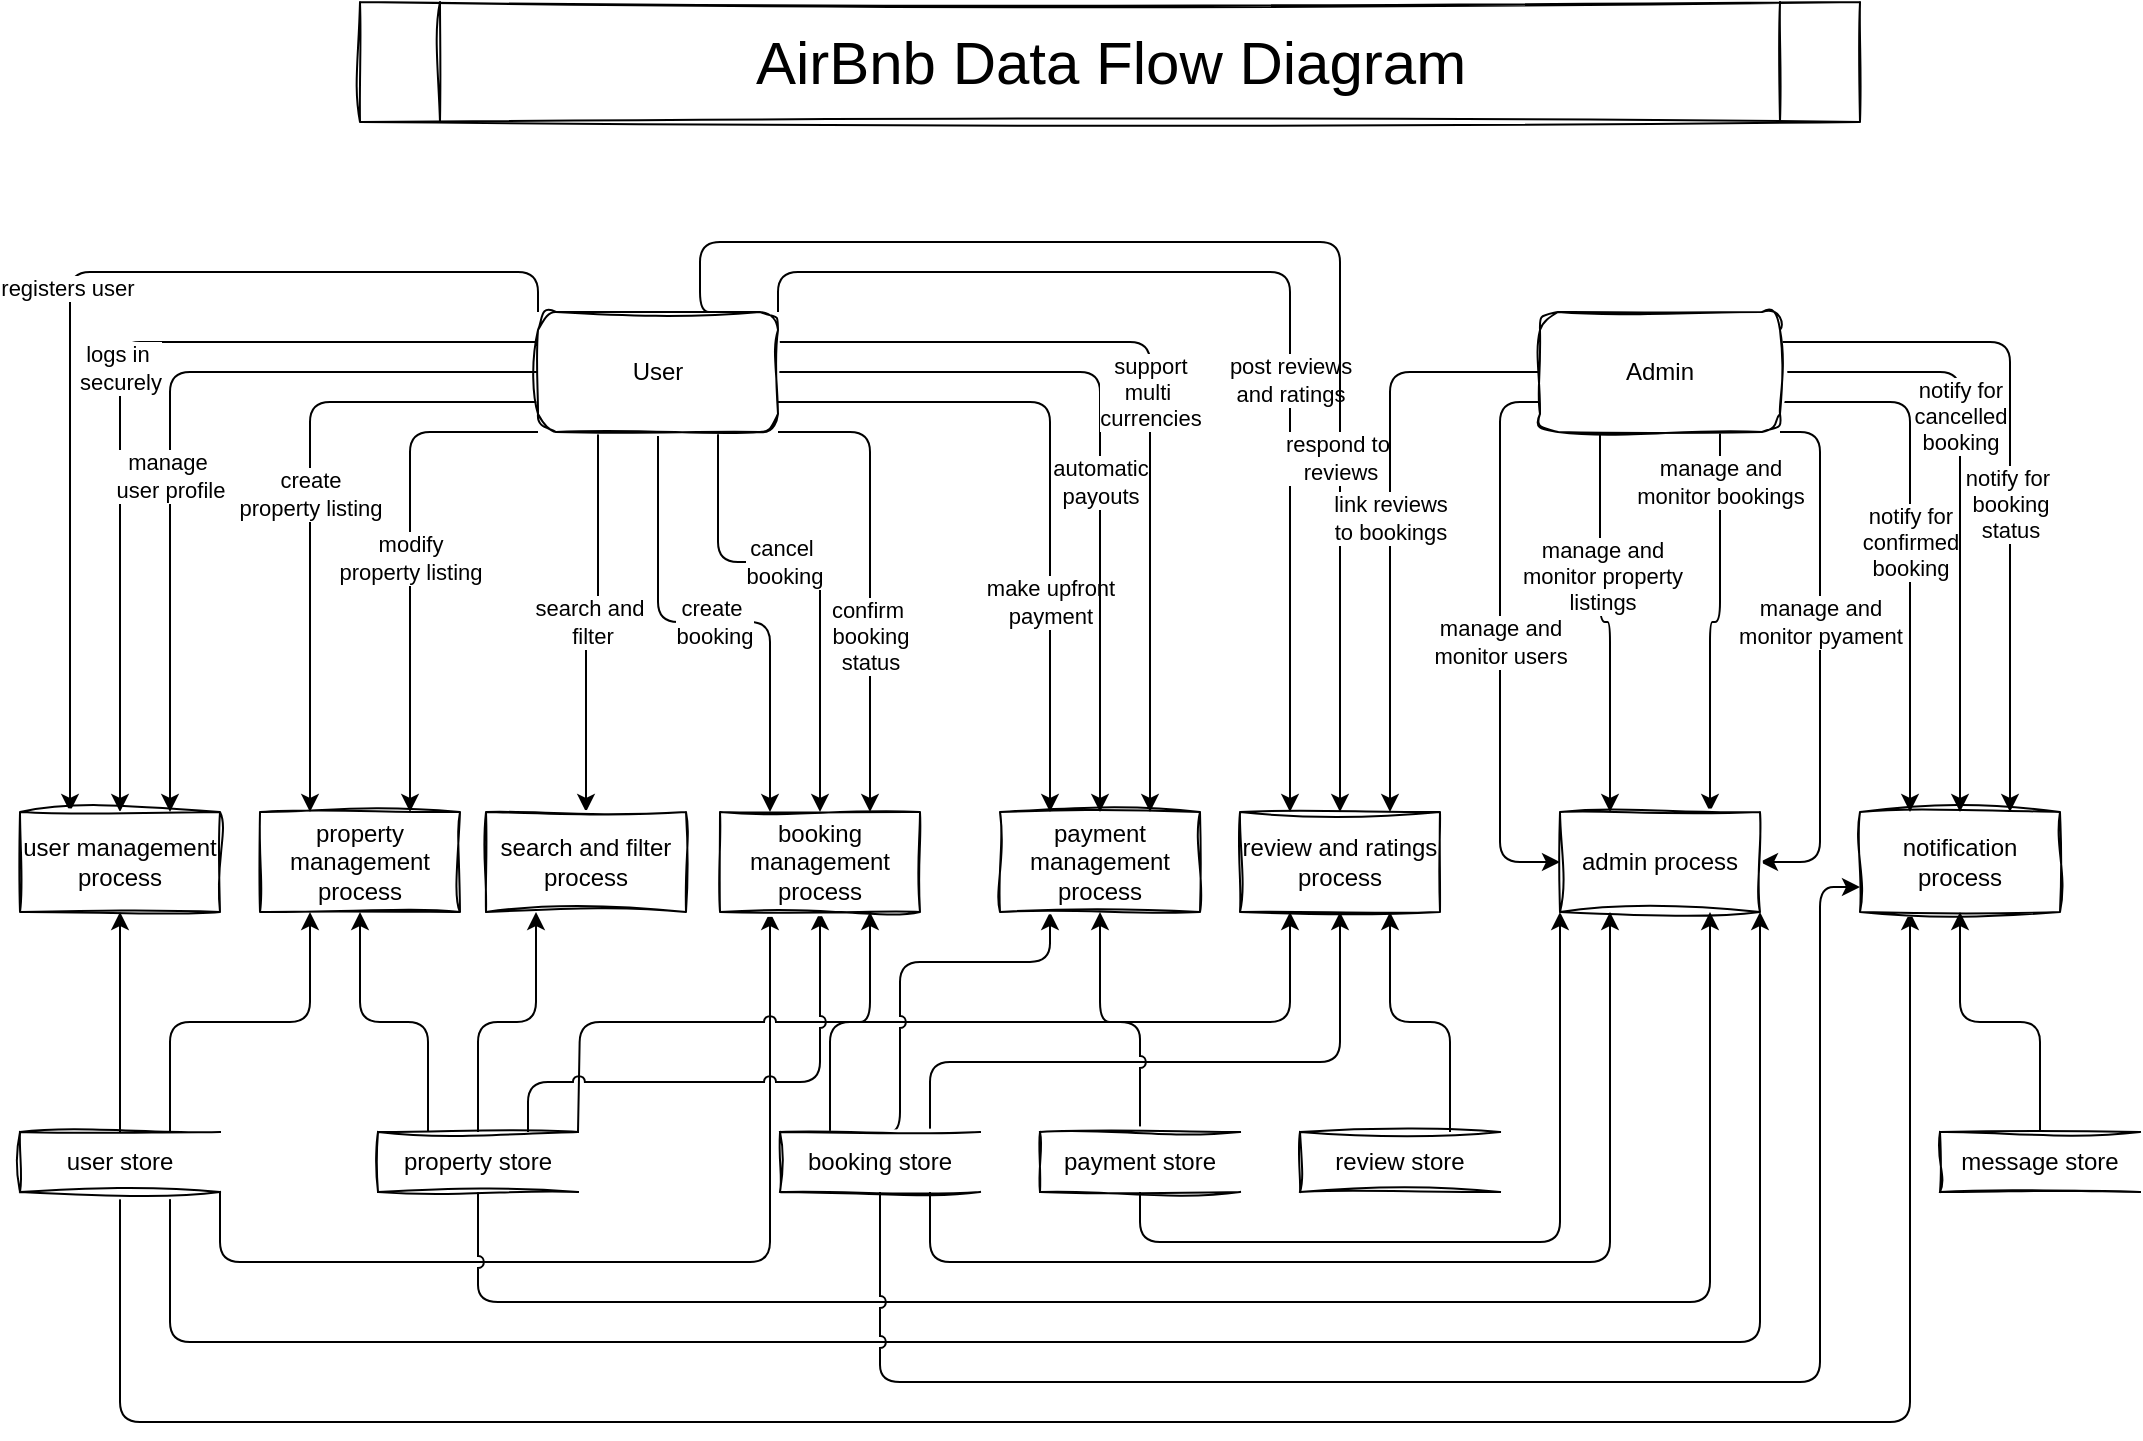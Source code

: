 <mxfile version="26.2.2">
  <diagram name="Page-1" id="52a04d89-c75d-2922-d76d-85b35f80e030">
    <mxGraphModel dx="1275" dy="874" grid="1" gridSize="10" guides="1" tooltips="1" connect="1" arrows="1" fold="1" page="1" pageScale="1" pageWidth="1100" pageHeight="850" background="none" math="0" shadow="0">
      <root>
        <mxCell id="0" />
        <mxCell id="1" parent="0" />
        <mxCell id="qUcSNbE8Fe3txcthPlGP-5" value="registers user&amp;nbsp;" style="edgeStyle=orthogonalEdgeStyle;rounded=1;orthogonalLoop=1;jettySize=auto;html=1;entryX=0.25;entryY=0;entryDx=0;entryDy=0;exitX=0;exitY=0;exitDx=0;exitDy=0;curved=0;" edge="1" parent="1" source="qUcSNbE8Fe3txcthPlGP-19" target="qUcSNbE8Fe3txcthPlGP-4">
          <mxGeometry relative="1" as="geometry">
            <mxPoint x="-55" y="405" as="sourcePoint" />
          </mxGeometry>
        </mxCell>
        <mxCell id="qUcSNbE8Fe3txcthPlGP-6" value="logs in&amp;nbsp;&lt;div&gt;securely&lt;/div&gt;" style="edgeStyle=orthogonalEdgeStyle;rounded=1;orthogonalLoop=1;jettySize=auto;html=1;entryX=0.5;entryY=0;entryDx=0;entryDy=0;exitX=0;exitY=0.25;exitDx=0;exitDy=0;curved=0;" edge="1" parent="1" source="qUcSNbE8Fe3txcthPlGP-19" target="qUcSNbE8Fe3txcthPlGP-4">
          <mxGeometry relative="1" as="geometry">
            <mxPoint x="-5" y="405" as="sourcePoint" />
            <mxPoint as="offset" />
          </mxGeometry>
        </mxCell>
        <mxCell id="qUcSNbE8Fe3txcthPlGP-8" value="manage&amp;nbsp;&lt;div&gt;user profile&lt;/div&gt;" style="edgeStyle=orthogonalEdgeStyle;rounded=1;orthogonalLoop=1;jettySize=auto;html=1;exitX=0;exitY=0.5;exitDx=0;exitDy=0;entryX=0.75;entryY=0;entryDx=0;entryDy=0;curved=0;" edge="1" parent="1" source="qUcSNbE8Fe3txcthPlGP-19" target="qUcSNbE8Fe3txcthPlGP-4">
          <mxGeometry x="0.165" relative="1" as="geometry">
            <mxPoint x="170" y="260" as="sourcePoint" />
            <mxPoint as="offset" />
          </mxGeometry>
        </mxCell>
        <mxCell id="qUcSNbE8Fe3txcthPlGP-4" value="user management process" style="html=1;dashed=0;whiteSpace=wrap;sketch=1;curveFitting=1;jiggle=2;" vertex="1" parent="1">
          <mxGeometry x="20" y="445" width="100" height="50" as="geometry" />
        </mxCell>
        <mxCell id="qUcSNbE8Fe3txcthPlGP-12" value="create&lt;div&gt;property listing&lt;/div&gt;" style="edgeStyle=orthogonalEdgeStyle;rounded=1;orthogonalLoop=1;jettySize=auto;html=1;entryX=0.25;entryY=0;entryDx=0;entryDy=0;exitX=0;exitY=0.75;exitDx=0;exitDy=0;curved=0;" edge="1" parent="1" source="qUcSNbE8Fe3txcthPlGP-19" target="qUcSNbE8Fe3txcthPlGP-9">
          <mxGeometry relative="1" as="geometry" />
        </mxCell>
        <mxCell id="qUcSNbE8Fe3txcthPlGP-9" value="property management process" style="html=1;dashed=0;whiteSpace=wrap;sketch=1;curveFitting=1;jiggle=2;" vertex="1" parent="1">
          <mxGeometry x="140" y="445" width="100" height="50" as="geometry" />
        </mxCell>
        <mxCell id="qUcSNbE8Fe3txcthPlGP-15" style="edgeStyle=orthogonalEdgeStyle;rounded=1;orthogonalLoop=1;jettySize=auto;html=1;exitX=0.5;exitY=0;exitDx=0;exitDy=0;entryX=0.5;entryY=1;entryDx=0;entryDy=0;curved=0;jumpStyle=arc;" edge="1" parent="1" source="qUcSNbE8Fe3txcthPlGP-10" target="qUcSNbE8Fe3txcthPlGP-4">
          <mxGeometry relative="1" as="geometry" />
        </mxCell>
        <mxCell id="qUcSNbE8Fe3txcthPlGP-48" style="edgeStyle=orthogonalEdgeStyle;rounded=1;orthogonalLoop=1;jettySize=auto;html=1;entryX=1;entryY=1;entryDx=0;entryDy=0;jumpStyle=arc;curved=0;exitX=0.75;exitY=1;exitDx=0;exitDy=0;" edge="1" parent="1" source="qUcSNbE8Fe3txcthPlGP-10" target="qUcSNbE8Fe3txcthPlGP-47">
          <mxGeometry relative="1" as="geometry">
            <Array as="points">
              <mxPoint x="95" y="710" />
              <mxPoint x="890" y="710" />
            </Array>
          </mxGeometry>
        </mxCell>
        <mxCell id="qUcSNbE8Fe3txcthPlGP-64" style="edgeStyle=orthogonalEdgeStyle;rounded=1;orthogonalLoop=1;jettySize=auto;html=1;entryX=0.25;entryY=1;entryDx=0;entryDy=0;exitX=1;exitY=1;exitDx=0;exitDy=0;curved=0;jumpStyle=arc;" edge="1" parent="1" source="qUcSNbE8Fe3txcthPlGP-10" target="qUcSNbE8Fe3txcthPlGP-25">
          <mxGeometry relative="1" as="geometry">
            <Array as="points">
              <mxPoint x="120" y="670" />
              <mxPoint x="395" y="670" />
            </Array>
          </mxGeometry>
        </mxCell>
        <mxCell id="qUcSNbE8Fe3txcthPlGP-68" style="edgeStyle=orthogonalEdgeStyle;rounded=1;orthogonalLoop=1;jettySize=auto;html=1;entryX=0.25;entryY=1;entryDx=0;entryDy=0;exitX=0.75;exitY=0;exitDx=0;exitDy=0;curved=0;" edge="1" parent="1" source="qUcSNbE8Fe3txcthPlGP-10" target="qUcSNbE8Fe3txcthPlGP-9">
          <mxGeometry relative="1" as="geometry">
            <Array as="points">
              <mxPoint x="95" y="550" />
              <mxPoint x="165" y="550" />
            </Array>
          </mxGeometry>
        </mxCell>
        <mxCell id="qUcSNbE8Fe3txcthPlGP-70" style="edgeStyle=orthogonalEdgeStyle;rounded=1;orthogonalLoop=1;jettySize=auto;html=1;entryX=0.25;entryY=1;entryDx=0;entryDy=0;curved=0;jumpStyle=arc;" edge="1" parent="1" source="qUcSNbE8Fe3txcthPlGP-10" target="qUcSNbE8Fe3txcthPlGP-53">
          <mxGeometry relative="1" as="geometry">
            <Array as="points">
              <mxPoint x="70" y="750" />
              <mxPoint x="965" y="750" />
            </Array>
          </mxGeometry>
        </mxCell>
        <mxCell id="qUcSNbE8Fe3txcthPlGP-10" value="user store" style="html=1;dashed=0;whiteSpace=wrap;shape=partialRectangle;right=0;sketch=1;curveFitting=1;jiggle=2;" vertex="1" parent="1">
          <mxGeometry x="20" y="605" width="100" height="30" as="geometry" />
        </mxCell>
        <mxCell id="qUcSNbE8Fe3txcthPlGP-13" style="edgeStyle=orthogonalEdgeStyle;rounded=1;orthogonalLoop=1;jettySize=auto;html=1;entryX=0.5;entryY=1;entryDx=0;entryDy=0;exitX=0.25;exitY=0;exitDx=0;exitDy=0;curved=0;jumpStyle=arc;" edge="1" parent="1" source="qUcSNbE8Fe3txcthPlGP-11" target="qUcSNbE8Fe3txcthPlGP-9">
          <mxGeometry relative="1" as="geometry" />
        </mxCell>
        <mxCell id="qUcSNbE8Fe3txcthPlGP-24" style="edgeStyle=orthogonalEdgeStyle;rounded=1;orthogonalLoop=1;jettySize=auto;html=1;entryX=0.25;entryY=1;entryDx=0;entryDy=0;curved=0;jumpStyle=arc;" edge="1" parent="1" source="qUcSNbE8Fe3txcthPlGP-11" target="qUcSNbE8Fe3txcthPlGP-22">
          <mxGeometry relative="1" as="geometry" />
        </mxCell>
        <mxCell id="qUcSNbE8Fe3txcthPlGP-42" style="edgeStyle=orthogonalEdgeStyle;rounded=1;orthogonalLoop=1;jettySize=auto;html=1;entryX=0.25;entryY=1;entryDx=0;entryDy=0;exitX=1;exitY=0;exitDx=0;exitDy=0;curved=0;jumpStyle=arc;" edge="1" parent="1" source="qUcSNbE8Fe3txcthPlGP-11" target="qUcSNbE8Fe3txcthPlGP-38">
          <mxGeometry relative="1" as="geometry">
            <Array as="points">
              <mxPoint x="300" y="605" />
              <mxPoint x="300" y="550" />
              <mxPoint x="655" y="550" />
            </Array>
          </mxGeometry>
        </mxCell>
        <mxCell id="qUcSNbE8Fe3txcthPlGP-49" style="edgeStyle=orthogonalEdgeStyle;rounded=1;orthogonalLoop=1;jettySize=auto;html=1;entryX=0.75;entryY=1;entryDx=0;entryDy=0;curved=0;jumpStyle=arc;exitX=0.5;exitY=1;exitDx=0;exitDy=0;" edge="1" parent="1" source="qUcSNbE8Fe3txcthPlGP-11" target="qUcSNbE8Fe3txcthPlGP-47">
          <mxGeometry relative="1" as="geometry">
            <Array as="points">
              <mxPoint x="249" y="690" />
              <mxPoint x="865" y="690" />
            </Array>
          </mxGeometry>
        </mxCell>
        <mxCell id="qUcSNbE8Fe3txcthPlGP-65" style="edgeStyle=orthogonalEdgeStyle;rounded=1;orthogonalLoop=1;jettySize=auto;html=1;exitX=0.75;exitY=0;exitDx=0;exitDy=0;jumpStyle=arc;curved=0;" edge="1" parent="1" source="qUcSNbE8Fe3txcthPlGP-11" target="qUcSNbE8Fe3txcthPlGP-25">
          <mxGeometry relative="1" as="geometry">
            <Array as="points">
              <mxPoint x="274" y="580" />
              <mxPoint x="420" y="580" />
            </Array>
          </mxGeometry>
        </mxCell>
        <mxCell id="qUcSNbE8Fe3txcthPlGP-11" value="property store" style="html=1;dashed=0;whiteSpace=wrap;shape=partialRectangle;right=0;sketch=1;curveFitting=1;jiggle=2;" vertex="1" parent="1">
          <mxGeometry x="199" y="605" width="100" height="30" as="geometry" />
        </mxCell>
        <mxCell id="qUcSNbE8Fe3txcthPlGP-23" value="search and&amp;nbsp;&lt;div&gt;filter&lt;/div&gt;" style="edgeStyle=orthogonalEdgeStyle;rounded=1;orthogonalLoop=1;jettySize=auto;html=1;entryX=0.5;entryY=0;entryDx=0;entryDy=0;exitX=0.25;exitY=1;exitDx=0;exitDy=0;curved=0;" edge="1" parent="1" source="qUcSNbE8Fe3txcthPlGP-19" target="qUcSNbE8Fe3txcthPlGP-22">
          <mxGeometry relative="1" as="geometry" />
        </mxCell>
        <mxCell id="qUcSNbE8Fe3txcthPlGP-28" value="create&amp;nbsp;&lt;div&gt;booking&lt;/div&gt;" style="edgeStyle=orthogonalEdgeStyle;rounded=1;orthogonalLoop=1;jettySize=auto;html=1;entryX=0.25;entryY=0;entryDx=0;entryDy=0;exitX=0.5;exitY=1;exitDx=0;exitDy=0;curved=0;" edge="1" parent="1" source="qUcSNbE8Fe3txcthPlGP-19" target="qUcSNbE8Fe3txcthPlGP-25">
          <mxGeometry relative="1" as="geometry" />
        </mxCell>
        <mxCell id="qUcSNbE8Fe3txcthPlGP-29" value="cancel&amp;nbsp;&lt;div&gt;booking&lt;/div&gt;" style="edgeStyle=orthogonalEdgeStyle;rounded=1;orthogonalLoop=1;jettySize=auto;html=1;entryX=0.5;entryY=0;entryDx=0;entryDy=0;exitX=0.75;exitY=1;exitDx=0;exitDy=0;curved=0;" edge="1" parent="1" source="qUcSNbE8Fe3txcthPlGP-19" target="qUcSNbE8Fe3txcthPlGP-25">
          <mxGeometry x="-0.192" relative="1" as="geometry">
            <Array as="points">
              <mxPoint x="369" y="320" />
              <mxPoint x="420" y="320" />
            </Array>
            <mxPoint as="offset" />
          </mxGeometry>
        </mxCell>
        <mxCell id="qUcSNbE8Fe3txcthPlGP-30" value="confirm&amp;nbsp;&lt;div&gt;booking&lt;div&gt;status&lt;/div&gt;&lt;/div&gt;" style="edgeStyle=orthogonalEdgeStyle;rounded=1;orthogonalLoop=1;jettySize=auto;html=1;entryX=0.75;entryY=0;entryDx=0;entryDy=0;exitX=1;exitY=1;exitDx=0;exitDy=0;curved=0;" edge="1" parent="1" source="qUcSNbE8Fe3txcthPlGP-19" target="qUcSNbE8Fe3txcthPlGP-25">
          <mxGeometry x="0.255" relative="1" as="geometry">
            <Array as="points">
              <mxPoint x="445" y="255" />
            </Array>
            <mxPoint as="offset" />
          </mxGeometry>
        </mxCell>
        <mxCell id="qUcSNbE8Fe3txcthPlGP-35" value="make upfront&lt;div&gt;payment&lt;/div&gt;" style="edgeStyle=orthogonalEdgeStyle;rounded=1;orthogonalLoop=1;jettySize=auto;html=1;entryX=0.25;entryY=0;entryDx=0;entryDy=0;exitX=1;exitY=0.75;exitDx=0;exitDy=0;curved=0;" edge="1" parent="1" source="qUcSNbE8Fe3txcthPlGP-19" target="qUcSNbE8Fe3txcthPlGP-32">
          <mxGeometry x="0.382" relative="1" as="geometry">
            <mxPoint as="offset" />
          </mxGeometry>
        </mxCell>
        <mxCell id="qUcSNbE8Fe3txcthPlGP-36" value="automatic&lt;div&gt;payouts&lt;/div&gt;" style="edgeStyle=orthogonalEdgeStyle;rounded=1;orthogonalLoop=1;jettySize=auto;html=1;entryX=0.5;entryY=0;entryDx=0;entryDy=0;exitX=1;exitY=0.5;exitDx=0;exitDy=0;curved=0;" edge="1" parent="1" source="qUcSNbE8Fe3txcthPlGP-19" target="qUcSNbE8Fe3txcthPlGP-32">
          <mxGeometry x="0.132" relative="1" as="geometry">
            <mxPoint as="offset" />
          </mxGeometry>
        </mxCell>
        <mxCell id="qUcSNbE8Fe3txcthPlGP-37" value="support&lt;div&gt;multi&amp;nbsp;&lt;/div&gt;&lt;div&gt;currencies&lt;/div&gt;" style="edgeStyle=orthogonalEdgeStyle;rounded=1;orthogonalLoop=1;jettySize=auto;html=1;entryX=0.75;entryY=0;entryDx=0;entryDy=0;exitX=1;exitY=0.25;exitDx=0;exitDy=0;curved=0;" edge="1" parent="1" source="qUcSNbE8Fe3txcthPlGP-19" target="qUcSNbE8Fe3txcthPlGP-32">
          <mxGeometry relative="1" as="geometry" />
        </mxCell>
        <mxCell id="qUcSNbE8Fe3txcthPlGP-43" value="post reviews&lt;div&gt;and ratings&lt;/div&gt;" style="edgeStyle=orthogonalEdgeStyle;rounded=1;orthogonalLoop=1;jettySize=auto;html=1;entryX=0.25;entryY=0;entryDx=0;entryDy=0;exitX=1;exitY=0;exitDx=0;exitDy=0;curved=0;" edge="1" parent="1" source="qUcSNbE8Fe3txcthPlGP-19" target="qUcSNbE8Fe3txcthPlGP-38">
          <mxGeometry x="0.207" relative="1" as="geometry">
            <mxPoint as="offset" />
          </mxGeometry>
        </mxCell>
        <mxCell id="qUcSNbE8Fe3txcthPlGP-44" value="respond to&amp;nbsp;&lt;div&gt;reviews&lt;/div&gt;" style="edgeStyle=orthogonalEdgeStyle;rounded=1;orthogonalLoop=1;jettySize=auto;html=1;entryX=0.5;entryY=0;entryDx=0;entryDy=0;exitX=0.75;exitY=0;exitDx=0;exitDy=0;curved=0;" edge="1" parent="1" source="qUcSNbE8Fe3txcthPlGP-19" target="qUcSNbE8Fe3txcthPlGP-38">
          <mxGeometry x="0.453" relative="1" as="geometry">
            <Array as="points">
              <mxPoint x="360" y="160" />
              <mxPoint x="680" y="160" />
            </Array>
            <mxPoint as="offset" />
          </mxGeometry>
        </mxCell>
        <mxCell id="qUcSNbE8Fe3txcthPlGP-45" value="link reviews&lt;div&gt;to bookings&lt;/div&gt;" style="edgeStyle=orthogonalEdgeStyle;rounded=1;orthogonalLoop=1;jettySize=auto;html=1;entryX=0.75;entryY=0;entryDx=0;entryDy=0;exitX=0;exitY=0.5;exitDx=0;exitDy=0;curved=0;" edge="1" parent="1" source="qUcSNbE8Fe3txcthPlGP-31" target="qUcSNbE8Fe3txcthPlGP-38">
          <mxGeometry relative="1" as="geometry">
            <Array as="points">
              <mxPoint x="705" y="225" />
            </Array>
          </mxGeometry>
        </mxCell>
        <mxCell id="qUcSNbE8Fe3txcthPlGP-19" value="User" style="rounded=1;whiteSpace=wrap;html=1;sketch=1;curveFitting=1;jiggle=2;" vertex="1" parent="1">
          <mxGeometry x="279" y="195" width="120" height="60" as="geometry" />
        </mxCell>
        <mxCell id="qUcSNbE8Fe3txcthPlGP-21" value="modify&lt;div&gt;property listing&lt;/div&gt;" style="edgeStyle=orthogonalEdgeStyle;rounded=1;orthogonalLoop=1;jettySize=auto;html=1;entryX=0.75;entryY=0;entryDx=0;entryDy=0;exitX=0;exitY=1;exitDx=0;exitDy=0;curved=0;" edge="1" parent="1" source="qUcSNbE8Fe3txcthPlGP-19" target="qUcSNbE8Fe3txcthPlGP-9">
          <mxGeometry relative="1" as="geometry">
            <mxPoint x="210" y="285" as="sourcePoint" />
            <mxPoint x="185" y="455" as="targetPoint" />
            <Array as="points">
              <mxPoint x="215" y="255" />
            </Array>
          </mxGeometry>
        </mxCell>
        <mxCell id="qUcSNbE8Fe3txcthPlGP-22" value="search and filter process" style="html=1;dashed=0;whiteSpace=wrap;sketch=1;curveFitting=1;jiggle=2;" vertex="1" parent="1">
          <mxGeometry x="253" y="445" width="100" height="50" as="geometry" />
        </mxCell>
        <mxCell id="qUcSNbE8Fe3txcthPlGP-25" value="booking management process" style="html=1;dashed=0;whiteSpace=wrap;sketch=1;curveFitting=1;jiggle=2;" vertex="1" parent="1">
          <mxGeometry x="370" y="445" width="100" height="50" as="geometry" />
        </mxCell>
        <mxCell id="qUcSNbE8Fe3txcthPlGP-27" style="edgeStyle=orthogonalEdgeStyle;rounded=1;orthogonalLoop=1;jettySize=auto;html=1;entryX=0.75;entryY=1;entryDx=0;entryDy=0;jumpStyle=arc;curved=0;exitX=0.25;exitY=0;exitDx=0;exitDy=0;" edge="1" parent="1" source="qUcSNbE8Fe3txcthPlGP-26" target="qUcSNbE8Fe3txcthPlGP-25">
          <mxGeometry relative="1" as="geometry" />
        </mxCell>
        <mxCell id="qUcSNbE8Fe3txcthPlGP-41" style="edgeStyle=orthogonalEdgeStyle;rounded=1;orthogonalLoop=1;jettySize=auto;html=1;entryX=0.5;entryY=1;entryDx=0;entryDy=0;exitX=0.75;exitY=0;exitDx=0;exitDy=0;jumpStyle=arc;curved=0;" edge="1" parent="1" source="qUcSNbE8Fe3txcthPlGP-26" target="qUcSNbE8Fe3txcthPlGP-38">
          <mxGeometry relative="1" as="geometry">
            <Array as="points">
              <mxPoint x="475" y="570" />
              <mxPoint x="680" y="570" />
            </Array>
          </mxGeometry>
        </mxCell>
        <mxCell id="qUcSNbE8Fe3txcthPlGP-50" style="edgeStyle=orthogonalEdgeStyle;rounded=1;orthogonalLoop=1;jettySize=auto;html=1;entryX=0.25;entryY=1;entryDx=0;entryDy=0;exitX=0.75;exitY=1;exitDx=0;exitDy=0;curved=0;jumpStyle=arc;" edge="1" parent="1" source="qUcSNbE8Fe3txcthPlGP-26" target="qUcSNbE8Fe3txcthPlGP-47">
          <mxGeometry relative="1" as="geometry">
            <Array as="points">
              <mxPoint x="475" y="670" />
              <mxPoint x="815" y="670" />
            </Array>
          </mxGeometry>
        </mxCell>
        <mxCell id="qUcSNbE8Fe3txcthPlGP-57" style="edgeStyle=orthogonalEdgeStyle;rounded=1;orthogonalLoop=1;jettySize=auto;html=1;exitX=0.5;exitY=1;exitDx=0;exitDy=0;entryX=0;entryY=0.75;entryDx=0;entryDy=0;curved=0;jumpStyle=arc;" edge="1" parent="1" source="qUcSNbE8Fe3txcthPlGP-26" target="qUcSNbE8Fe3txcthPlGP-53">
          <mxGeometry relative="1" as="geometry">
            <Array as="points">
              <mxPoint x="450" y="730" />
              <mxPoint x="920" y="730" />
              <mxPoint x="920" y="483" />
            </Array>
          </mxGeometry>
        </mxCell>
        <mxCell id="qUcSNbE8Fe3txcthPlGP-67" style="edgeStyle=orthogonalEdgeStyle;rounded=1;orthogonalLoop=1;jettySize=auto;html=1;entryX=0.25;entryY=1;entryDx=0;entryDy=0;exitX=0.5;exitY=0;exitDx=0;exitDy=0;curved=0;jumpStyle=arc;" edge="1" parent="1" source="qUcSNbE8Fe3txcthPlGP-26" target="qUcSNbE8Fe3txcthPlGP-32">
          <mxGeometry relative="1" as="geometry">
            <Array as="points">
              <mxPoint x="460" y="605" />
              <mxPoint x="460" y="520" />
              <mxPoint x="535" y="520" />
            </Array>
          </mxGeometry>
        </mxCell>
        <mxCell id="qUcSNbE8Fe3txcthPlGP-26" value="booking store" style="html=1;dashed=0;whiteSpace=wrap;shape=partialRectangle;right=0;sketch=1;curveFitting=1;jiggle=2;" vertex="1" parent="1">
          <mxGeometry x="400" y="605" width="100" height="30" as="geometry" />
        </mxCell>
        <mxCell id="qUcSNbE8Fe3txcthPlGP-54" value="notify for&lt;div&gt;confirmed&lt;/div&gt;&lt;div&gt;booking&lt;/div&gt;" style="edgeStyle=orthogonalEdgeStyle;rounded=1;orthogonalLoop=1;jettySize=auto;html=1;entryX=0.25;entryY=0;entryDx=0;entryDy=0;exitX=1;exitY=0.75;exitDx=0;exitDy=0;curved=0;" edge="1" parent="1" source="qUcSNbE8Fe3txcthPlGP-31" target="qUcSNbE8Fe3txcthPlGP-53">
          <mxGeometry relative="1" as="geometry" />
        </mxCell>
        <mxCell id="qUcSNbE8Fe3txcthPlGP-55" value="notify for&lt;div&gt;cancelled&lt;/div&gt;&lt;div&gt;booking&lt;/div&gt;" style="edgeStyle=orthogonalEdgeStyle;rounded=1;orthogonalLoop=1;jettySize=auto;html=1;curved=0;" edge="1" parent="1" source="qUcSNbE8Fe3txcthPlGP-31" target="qUcSNbE8Fe3txcthPlGP-53">
          <mxGeometry x="-0.276" relative="1" as="geometry">
            <mxPoint as="offset" />
          </mxGeometry>
        </mxCell>
        <mxCell id="qUcSNbE8Fe3txcthPlGP-56" value="notify for&amp;nbsp;&lt;div&gt;booking&lt;/div&gt;&lt;div&gt;status&lt;/div&gt;" style="edgeStyle=orthogonalEdgeStyle;rounded=1;orthogonalLoop=1;jettySize=auto;html=1;entryX=0.75;entryY=0;entryDx=0;entryDy=0;exitX=1;exitY=0.25;exitDx=0;exitDy=0;curved=0;" edge="1" parent="1" source="qUcSNbE8Fe3txcthPlGP-31" target="qUcSNbE8Fe3txcthPlGP-53">
          <mxGeometry x="0.121" relative="1" as="geometry">
            <mxPoint as="offset" />
          </mxGeometry>
        </mxCell>
        <mxCell id="qUcSNbE8Fe3txcthPlGP-58" value="manage and&lt;div&gt;monitor users&lt;/div&gt;" style="edgeStyle=orthogonalEdgeStyle;rounded=1;orthogonalLoop=1;jettySize=auto;html=1;entryX=0;entryY=0.5;entryDx=0;entryDy=0;exitX=0;exitY=0.75;exitDx=0;exitDy=0;curved=0;" edge="1" parent="1" source="qUcSNbE8Fe3txcthPlGP-31" target="qUcSNbE8Fe3txcthPlGP-47">
          <mxGeometry relative="1" as="geometry" />
        </mxCell>
        <mxCell id="qUcSNbE8Fe3txcthPlGP-59" style="edgeStyle=orthogonalEdgeStyle;rounded=1;orthogonalLoop=1;jettySize=auto;html=1;entryX=0.25;entryY=0;entryDx=0;entryDy=0;exitX=0.25;exitY=1;exitDx=0;exitDy=0;curved=0;" edge="1" parent="1" source="qUcSNbE8Fe3txcthPlGP-31" target="qUcSNbE8Fe3txcthPlGP-47">
          <mxGeometry relative="1" as="geometry" />
        </mxCell>
        <mxCell id="qUcSNbE8Fe3txcthPlGP-60" value="manage and&lt;div&gt;monitor property&lt;/div&gt;&lt;div&gt;listings&lt;/div&gt;" style="edgeLabel;html=1;align=center;verticalAlign=middle;resizable=0;points=[];" vertex="1" connectable="0" parent="qUcSNbE8Fe3txcthPlGP-59">
          <mxGeometry x="-0.262" y="1" relative="1" as="geometry">
            <mxPoint as="offset" />
          </mxGeometry>
        </mxCell>
        <mxCell id="qUcSNbE8Fe3txcthPlGP-61" value="manage and&lt;div&gt;monitor bookings&lt;/div&gt;" style="edgeStyle=orthogonalEdgeStyle;rounded=1;orthogonalLoop=1;jettySize=auto;html=1;entryX=0.75;entryY=0;entryDx=0;entryDy=0;exitX=0.75;exitY=1;exitDx=0;exitDy=0;curved=0;" edge="1" parent="1" source="qUcSNbE8Fe3txcthPlGP-31" target="qUcSNbE8Fe3txcthPlGP-47">
          <mxGeometry x="-0.744" relative="1" as="geometry">
            <mxPoint as="offset" />
          </mxGeometry>
        </mxCell>
        <mxCell id="qUcSNbE8Fe3txcthPlGP-62" style="edgeStyle=orthogonalEdgeStyle;rounded=1;orthogonalLoop=1;jettySize=auto;html=1;entryX=1;entryY=0.5;entryDx=0;entryDy=0;exitX=1;exitY=1;exitDx=0;exitDy=0;curved=0;" edge="1" parent="1" source="qUcSNbE8Fe3txcthPlGP-31" target="qUcSNbE8Fe3txcthPlGP-47">
          <mxGeometry relative="1" as="geometry">
            <Array as="points">
              <mxPoint x="920" y="255" />
              <mxPoint x="920" y="470" />
            </Array>
          </mxGeometry>
        </mxCell>
        <mxCell id="qUcSNbE8Fe3txcthPlGP-63" value="manage and&lt;div&gt;monitor pyament&lt;/div&gt;" style="edgeLabel;html=1;align=center;verticalAlign=middle;resizable=0;points=[];" vertex="1" connectable="0" parent="qUcSNbE8Fe3txcthPlGP-62">
          <mxGeometry x="-0.306" y="3" relative="1" as="geometry">
            <mxPoint x="-3" y="23" as="offset" />
          </mxGeometry>
        </mxCell>
        <mxCell id="qUcSNbE8Fe3txcthPlGP-31" value="Admin" style="rounded=1;whiteSpace=wrap;html=1;sketch=1;curveFitting=1;jiggle=2;" vertex="1" parent="1">
          <mxGeometry x="780" y="195" width="120" height="60" as="geometry" />
        </mxCell>
        <mxCell id="qUcSNbE8Fe3txcthPlGP-32" value="payment management process" style="html=1;dashed=0;whiteSpace=wrap;sketch=1;curveFitting=1;jiggle=2;" vertex="1" parent="1">
          <mxGeometry x="510" y="445" width="100" height="50" as="geometry" />
        </mxCell>
        <mxCell id="qUcSNbE8Fe3txcthPlGP-34" style="edgeStyle=orthogonalEdgeStyle;rounded=1;orthogonalLoop=1;jettySize=auto;html=1;jumpStyle=arc;curved=0;" edge="1" parent="1" source="qUcSNbE8Fe3txcthPlGP-33" target="qUcSNbE8Fe3txcthPlGP-32">
          <mxGeometry relative="1" as="geometry" />
        </mxCell>
        <mxCell id="qUcSNbE8Fe3txcthPlGP-51" style="edgeStyle=orthogonalEdgeStyle;rounded=1;orthogonalLoop=1;jettySize=auto;html=1;entryX=0;entryY=1;entryDx=0;entryDy=0;jumpStyle=arc;curved=0;exitX=0.5;exitY=1;exitDx=0;exitDy=0;" edge="1" parent="1" source="qUcSNbE8Fe3txcthPlGP-33" target="qUcSNbE8Fe3txcthPlGP-47">
          <mxGeometry relative="1" as="geometry">
            <Array as="points">
              <mxPoint x="580" y="660" />
              <mxPoint x="790" y="660" />
            </Array>
          </mxGeometry>
        </mxCell>
        <mxCell id="qUcSNbE8Fe3txcthPlGP-33" value="payment store" style="html=1;dashed=0;whiteSpace=wrap;shape=partialRectangle;right=0;sketch=1;curveFitting=1;jiggle=2;" vertex="1" parent="1">
          <mxGeometry x="530" y="605" width="100" height="30" as="geometry" />
        </mxCell>
        <mxCell id="qUcSNbE8Fe3txcthPlGP-38" value="review and ratings process" style="html=1;dashed=0;whiteSpace=wrap;sketch=1;curveFitting=1;jiggle=2;" vertex="1" parent="1">
          <mxGeometry x="630" y="445" width="100" height="50" as="geometry" />
        </mxCell>
        <mxCell id="qUcSNbE8Fe3txcthPlGP-40" style="edgeStyle=orthogonalEdgeStyle;rounded=1;orthogonalLoop=1;jettySize=auto;html=1;entryX=0.75;entryY=1;entryDx=0;entryDy=0;exitX=0.75;exitY=0;exitDx=0;exitDy=0;curved=0;jumpStyle=arc;" edge="1" parent="1" source="qUcSNbE8Fe3txcthPlGP-39" target="qUcSNbE8Fe3txcthPlGP-38">
          <mxGeometry relative="1" as="geometry" />
        </mxCell>
        <mxCell id="qUcSNbE8Fe3txcthPlGP-39" value="review store" style="html=1;dashed=0;whiteSpace=wrap;shape=partialRectangle;right=0;sketch=1;curveFitting=1;jiggle=2;" vertex="1" parent="1">
          <mxGeometry x="660" y="605" width="100" height="30" as="geometry" />
        </mxCell>
        <mxCell id="qUcSNbE8Fe3txcthPlGP-47" value="admin process" style="html=1;dashed=0;whiteSpace=wrap;sketch=1;curveFitting=1;jiggle=2;" vertex="1" parent="1">
          <mxGeometry x="790" y="445" width="100" height="50" as="geometry" />
        </mxCell>
        <mxCell id="qUcSNbE8Fe3txcthPlGP-53" value="notification process" style="html=1;dashed=0;whiteSpace=wrap;sketch=1;curveFitting=1;jiggle=2;" vertex="1" parent="1">
          <mxGeometry x="940" y="445" width="100" height="50" as="geometry" />
        </mxCell>
        <mxCell id="qUcSNbE8Fe3txcthPlGP-69" style="edgeStyle=orthogonalEdgeStyle;rounded=1;orthogonalLoop=1;jettySize=auto;html=1;entryX=0.5;entryY=1;entryDx=0;entryDy=0;curved=0;jumpStyle=arc;" edge="1" parent="1" source="qUcSNbE8Fe3txcthPlGP-66" target="qUcSNbE8Fe3txcthPlGP-53">
          <mxGeometry relative="1" as="geometry" />
        </mxCell>
        <mxCell id="qUcSNbE8Fe3txcthPlGP-66" value="message store" style="html=1;dashed=0;whiteSpace=wrap;shape=partialRectangle;right=0;sketch=1;curveFitting=1;jiggle=2;" vertex="1" parent="1">
          <mxGeometry x="980" y="605" width="100" height="30" as="geometry" />
        </mxCell>
        <mxCell id="qUcSNbE8Fe3txcthPlGP-73" value="&lt;font style=&quot;font-size: 30px;&quot;&gt;AirBnb Data Flow Diagram&lt;/font&gt;" style="shape=process;whiteSpace=wrap;html=1;backgroundOutline=1;sketch=1;curveFitting=1;jiggle=2;size=0.053;" vertex="1" parent="1">
          <mxGeometry x="190" y="40" width="750" height="60" as="geometry" />
        </mxCell>
      </root>
    </mxGraphModel>
  </diagram>
</mxfile>
